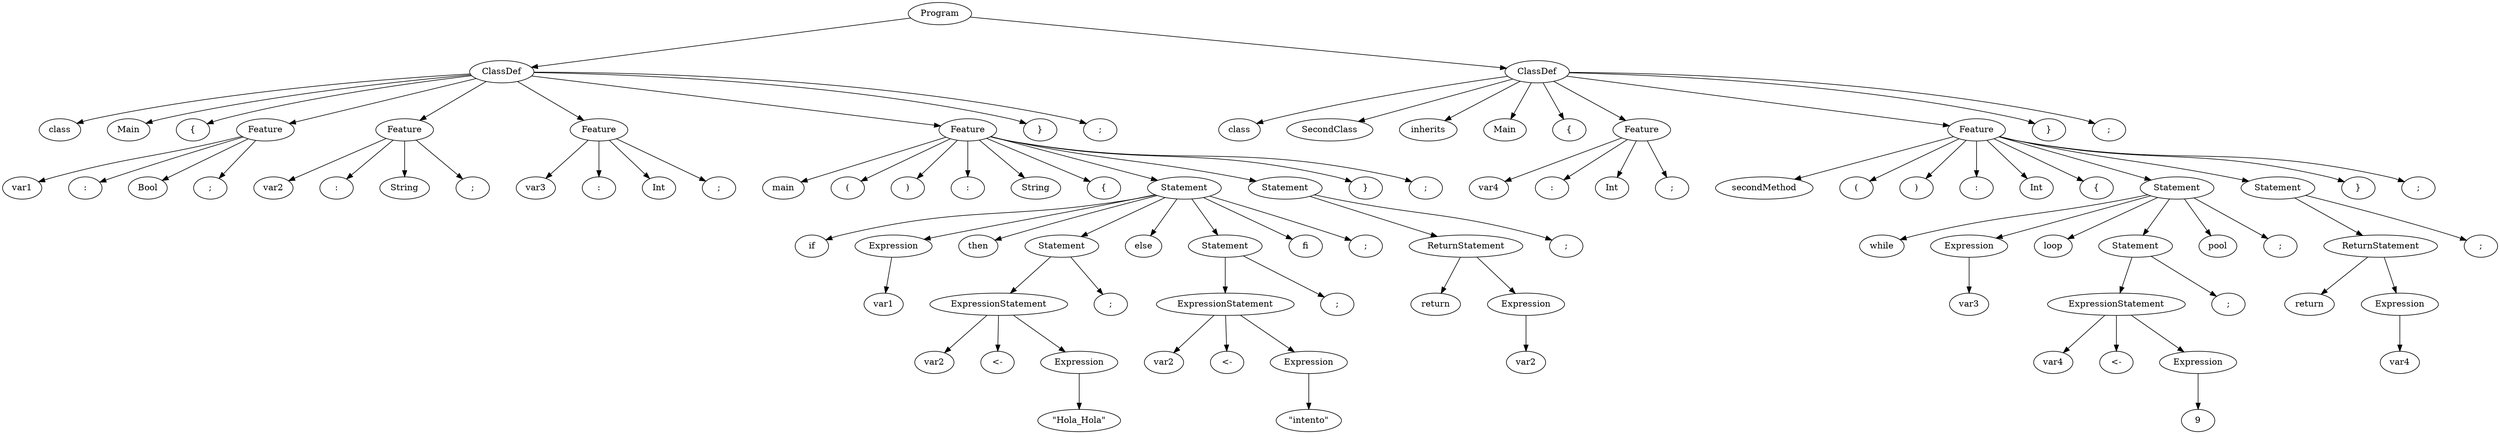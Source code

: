 digraph tree {
rankdir=TB;
nodesep=0.6;
ranksep=0.8;
    "Program_2203384134704" [label="Program"];
    "ClassDef_2203384134928" [label="ClassDef"];
    "class_2203368816064" [label="class"];
    "Main_2203409603840" [label="Main"];
    "{_2203409604928" [label="{"];
    "Feature_2203384135040" [label="Feature"];
    "var1_2203409605696" [label="var1"];
    ":_2203409606336" [label=":"];
    "Bool_2203409606400" [label="Bool"];
    ";_2203409606464" [label=";"];
    "Feature_2203384135488" [label="Feature"];
    "var2_2203409606208" [label="var2"];
    ":_2203409606656" [label=":"];
    "String_2203409606720" [label="String"];
    ";_2203409606784" [label=";"];
    "Feature_2203409694784" [label="Feature"];
    "var3_2203409606912" [label="var3"];
    ":_2203409606976" [label=":"];
    "Int_2203409607040" [label="Int"];
    ";_2203409607104" [label=";"];
    "Feature_2203409694896" [label="Feature"];
    "main_2203409607232" [label="main"];
    "(_2203409607360" [label="("];
    ")_2203409607488" [label=")"];
    ":_2203409607552" [label=":"];
    "String_2203409607616" [label="String"];
    "{_2203409607744" [label="{"];
    "Statement_2203409695120" [label="Statement"];
    "if_2203409608064" [label="if"];
    "Expression_2203409695232" [label="Expression"];
    "var1_2203382532736" [label="var1"];
    "then_2203409611520" [label="then"];
    "Statement_2203409695904" [label="Statement"];
    "ExpressionStatement_2203409696016" [label="ExpressionStatement"];
    "var2_2203409610240" [label="var2"];
    "<-_2203409611584" [label="<-"];
    "Expression_2203409696128" [label="Expression"];
    "\\\"Hola_Hola\\\"_2203409611776" [label="\"Hola_Hola\""];
    ";_2203409611648" [label=";"];
    "else_2203409611840" [label="else"];
    "Statement_2203409696464" [label="Statement"];
    "ExpressionStatement_2203409696576" [label="ExpressionStatement"];
    "var2_2203409611904" [label="var2"];
    "<-_2203409611968" [label="<-"];
    "Expression_2203409696688" [label="Expression"];
    "\\\"intento\\\"_2203409612160" [label="\"intento\""];
    ";_2203409612032" [label=";"];
    "fi_2203409612224" [label="fi"];
    ";_2203409612288" [label=";"];
    "Statement_2203409696800" [label="Statement"];
    "ReturnStatement_2203409696912" [label="ReturnStatement"];
    "return_2203409612096" [label="return"];
    "Expression_2203409697024" [label="Expression"];
    "var2_2203409612608" [label="var2"];
    ";_2203409612544" [label=";"];
    "}_2203409612672" [label="}"];
    ";_2203409612480" [label=";"];
    "}_2203409612736" [label="}"];
    ";_2203409607168" [label=";"];
    "ClassDef_2203409697248" [label="ClassDef"];
    "class_2203409606528" [label="class"];
    "SecondClass_2203409760448" [label="SecondClass"];
    "inherits_2203409760512" [label="inherits"];
    "Main_2203409760576" [label="Main"];
    "{_2203409760640" [label="{"];
    "Feature_2203409697360" [label="Feature"];
    "var4_2203409760832" [label="var4"];
    ":_2203409760704" [label=":"];
    "Int_2203409760896" [label="Int"];
    ";_2203409760960" [label=";"];
    "Feature_2203409697472" [label="Feature"];
    "secondMethod_2203409761088" [label="secondMethod"];
    "(_2203409761152" [label="("];
    ")_2203409761216" [label=")"];
    ":_2203409761280" [label=":"];
    "Int_2203409761344" [label="Int"];
    "{_2203409761472" [label="{"];
    "Statement_2203409697584" [label="Statement"];
    "while_2203409761600" [label="while"];
    "Expression_2203409697696" [label="Expression"];
    "var3_2203409761728" [label="var3"];
    "loop_2203409761856" [label="loop"];
    "Statement_2203409698032" [label="Statement"];
    "ExpressionStatement_2203409698144" [label="ExpressionStatement"];
    "var4_2203409761664" [label="var4"];
    "<-_2203409762176" [label="<-"];
    "Expression_2203409698256" [label="Expression"];
    "9_2203409762304" [label="9"];
    ";_2203409762432" [label=";"];
    "pool_2203409762496" [label="pool"];
    ";_2203409762624" [label=";"];
    "Statement_2203409698480" [label="Statement"];
    "ReturnStatement_2203409698592" [label="ReturnStatement"];
    "return_2203409762688" [label="return"];
    "Expression_2203409698704" [label="Expression"];
    "var4_2203409762944" [label="var4"];
    ";_2203409763008" [label=";"];
    "}_2203409763072" [label="}"];
    ";_2203409762816" [label=";"];
    "}_2203409763136" [label="}"];
    ";_2203409763200" [label=";"];
    "Program_2203384134704" -> "ClassDef_2203384134928";
    "Program_2203384134704" -> "ClassDef_2203409697248";
    "ClassDef_2203384134928" -> "class_2203368816064";
    "ClassDef_2203384134928" -> "Main_2203409603840";
    "ClassDef_2203384134928" -> "{_2203409604928";
    "ClassDef_2203384134928" -> "Feature_2203384135040";
    "ClassDef_2203384134928" -> "Feature_2203384135488";
    "ClassDef_2203384134928" -> "Feature_2203409694784";
    "ClassDef_2203384134928" -> "Feature_2203409694896";
    "ClassDef_2203384134928" -> "}_2203409612736";
    "ClassDef_2203384134928" -> ";_2203409607168";
    "Feature_2203384135040" -> "var1_2203409605696";
    "Feature_2203384135040" -> ":_2203409606336";
    "Feature_2203384135040" -> "Bool_2203409606400";
    "Feature_2203384135040" -> ";_2203409606464";
    "Feature_2203384135488" -> "var2_2203409606208";
    "Feature_2203384135488" -> ":_2203409606656";
    "Feature_2203384135488" -> "String_2203409606720";
    "Feature_2203384135488" -> ";_2203409606784";
    "Feature_2203409694784" -> "var3_2203409606912";
    "Feature_2203409694784" -> ":_2203409606976";
    "Feature_2203409694784" -> "Int_2203409607040";
    "Feature_2203409694784" -> ";_2203409607104";
    "Feature_2203409694896" -> "main_2203409607232";
    "Feature_2203409694896" -> "(_2203409607360";
    "Feature_2203409694896" -> ")_2203409607488";
    "Feature_2203409694896" -> ":_2203409607552";
    "Feature_2203409694896" -> "String_2203409607616";
    "Feature_2203409694896" -> "{_2203409607744";
    "Feature_2203409694896" -> "Statement_2203409695120";
    "Feature_2203409694896" -> "Statement_2203409696800";
    "Feature_2203409694896" -> "}_2203409612672";
    "Feature_2203409694896" -> ";_2203409612480";
    "Statement_2203409695120" -> "if_2203409608064";
    "Statement_2203409695120" -> "Expression_2203409695232";
    "Statement_2203409695120" -> "then_2203409611520";
    "Statement_2203409695120" -> "Statement_2203409695904";
    "Statement_2203409695120" -> "else_2203409611840";
    "Statement_2203409695120" -> "Statement_2203409696464";
    "Statement_2203409695120" -> "fi_2203409612224";
    "Statement_2203409695120" -> ";_2203409612288";
    "Expression_2203409695232" -> "var1_2203382532736";
    "Statement_2203409695904" -> "ExpressionStatement_2203409696016";
    "Statement_2203409695904" -> ";_2203409611648";
    "ExpressionStatement_2203409696016" -> "var2_2203409610240";
    "ExpressionStatement_2203409696016" -> "<-_2203409611584";
    "ExpressionStatement_2203409696016" -> "Expression_2203409696128";
    "Expression_2203409696128" -> "\\\"Hola_Hola\\\"_2203409611776";
    "Statement_2203409696464" -> "ExpressionStatement_2203409696576";
    "Statement_2203409696464" -> ";_2203409612032";
    "ExpressionStatement_2203409696576" -> "var2_2203409611904";
    "ExpressionStatement_2203409696576" -> "<-_2203409611968";
    "ExpressionStatement_2203409696576" -> "Expression_2203409696688";
    "Expression_2203409696688" -> "\\\"intento\\\"_2203409612160";
    "Statement_2203409696800" -> "ReturnStatement_2203409696912";
    "Statement_2203409696800" -> ";_2203409612544";
    "ReturnStatement_2203409696912" -> "return_2203409612096";
    "ReturnStatement_2203409696912" -> "Expression_2203409697024";
    "Expression_2203409697024" -> "var2_2203409612608";
    "ClassDef_2203409697248" -> "class_2203409606528";
    "ClassDef_2203409697248" -> "SecondClass_2203409760448";
    "ClassDef_2203409697248" -> "inherits_2203409760512";
    "ClassDef_2203409697248" -> "Main_2203409760576";
    "ClassDef_2203409697248" -> "{_2203409760640";
    "ClassDef_2203409697248" -> "Feature_2203409697360";
    "ClassDef_2203409697248" -> "Feature_2203409697472";
    "ClassDef_2203409697248" -> "}_2203409763136";
    "ClassDef_2203409697248" -> ";_2203409763200";
    "Feature_2203409697360" -> "var4_2203409760832";
    "Feature_2203409697360" -> ":_2203409760704";
    "Feature_2203409697360" -> "Int_2203409760896";
    "Feature_2203409697360" -> ";_2203409760960";
    "Feature_2203409697472" -> "secondMethod_2203409761088";
    "Feature_2203409697472" -> "(_2203409761152";
    "Feature_2203409697472" -> ")_2203409761216";
    "Feature_2203409697472" -> ":_2203409761280";
    "Feature_2203409697472" -> "Int_2203409761344";
    "Feature_2203409697472" -> "{_2203409761472";
    "Feature_2203409697472" -> "Statement_2203409697584";
    "Feature_2203409697472" -> "Statement_2203409698480";
    "Feature_2203409697472" -> "}_2203409763072";
    "Feature_2203409697472" -> ";_2203409762816";
    "Statement_2203409697584" -> "while_2203409761600";
    "Statement_2203409697584" -> "Expression_2203409697696";
    "Statement_2203409697584" -> "loop_2203409761856";
    "Statement_2203409697584" -> "Statement_2203409698032";
    "Statement_2203409697584" -> "pool_2203409762496";
    "Statement_2203409697584" -> ";_2203409762624";
    "Expression_2203409697696" -> "var3_2203409761728";
    "Statement_2203409698032" -> "ExpressionStatement_2203409698144";
    "Statement_2203409698032" -> ";_2203409762432";
    "ExpressionStatement_2203409698144" -> "var4_2203409761664";
    "ExpressionStatement_2203409698144" -> "<-_2203409762176";
    "ExpressionStatement_2203409698144" -> "Expression_2203409698256";
    "Expression_2203409698256" -> "9_2203409762304";
    "Statement_2203409698480" -> "ReturnStatement_2203409698592";
    "Statement_2203409698480" -> ";_2203409763008";
    "ReturnStatement_2203409698592" -> "return_2203409762688";
    "ReturnStatement_2203409698592" -> "Expression_2203409698704";
    "Expression_2203409698704" -> "var4_2203409762944";
}
